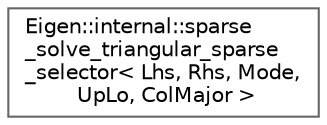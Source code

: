 digraph "类继承关系图"
{
 // LATEX_PDF_SIZE
  bgcolor="transparent";
  edge [fontname=Helvetica,fontsize=10,labelfontname=Helvetica,labelfontsize=10];
  node [fontname=Helvetica,fontsize=10,shape=box,height=0.2,width=0.4];
  rankdir="LR";
  Node0 [id="Node000000",label="Eigen::internal::sparse\l_solve_triangular_sparse\l_selector\< Lhs, Rhs, Mode,\l UpLo, ColMajor \>",height=0.2,width=0.4,color="grey40", fillcolor="white", style="filled",URL="$struct_eigen_1_1internal_1_1sparse__solve__triangular__sparse__selector_3_01_lhs_00_01_rhs_00_0103d70089ab1c1a5e4529163773532981.html",tooltip=" "];
}
